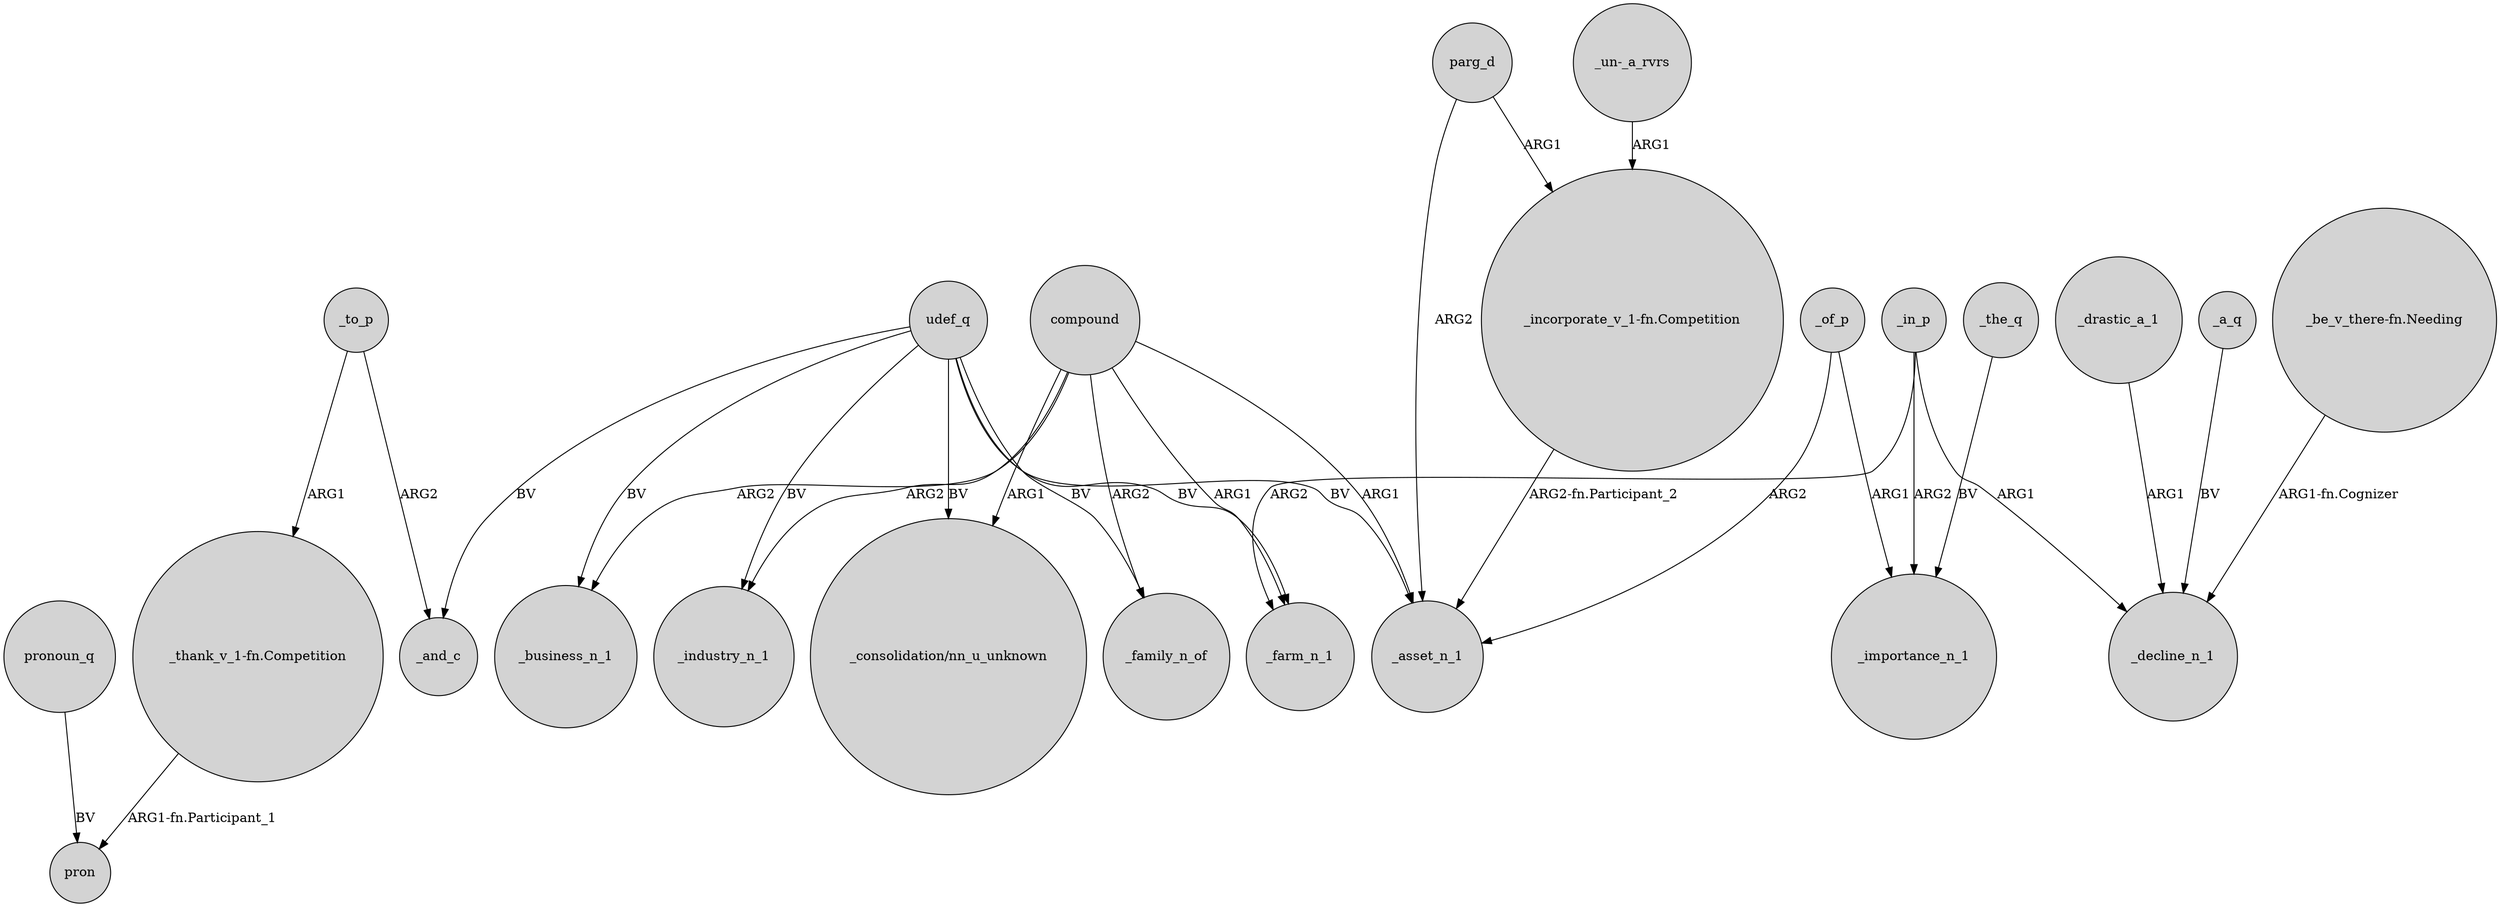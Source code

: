 digraph {
	node [shape=circle style=filled]
	"_thank_v_1-fn.Competition" -> pron [label="ARG1-fn.Participant_1"]
	_the_q -> _importance_n_1 [label=BV]
	parg_d -> _asset_n_1 [label=ARG2]
	compound -> "_consolidation/nn_u_unknown" [label=ARG1]
	"_incorporate_v_1-fn.Competition" -> _asset_n_1 [label="ARG2-fn.Participant_2"]
	compound -> _industry_n_1 [label=ARG2]
	compound -> _farm_n_1 [label=ARG1]
	udef_q -> _family_n_of [label=BV]
	"_be_v_there-fn.Needing" -> _decline_n_1 [label="ARG1-fn.Cognizer"]
	_drastic_a_1 -> _decline_n_1 [label=ARG1]
	udef_q -> _farm_n_1 [label=BV]
	_of_p -> _importance_n_1 [label=ARG1]
	udef_q -> _business_n_1 [label=BV]
	udef_q -> _asset_n_1 [label=BV]
	_a_q -> _decline_n_1 [label=BV]
	udef_q -> _and_c [label=BV]
	_in_p -> _decline_n_1 [label=ARG1]
	pronoun_q -> pron [label=BV]
	compound -> _family_n_of [label=ARG2]
	udef_q -> "_consolidation/nn_u_unknown" [label=BV]
	_to_p -> _and_c [label=ARG2]
	parg_d -> "_incorporate_v_1-fn.Competition" [label=ARG1]
	_in_p -> _farm_n_1 [label=ARG2]
	compound -> _asset_n_1 [label=ARG1]
	compound -> _business_n_1 [label=ARG2]
	_to_p -> "_thank_v_1-fn.Competition" [label=ARG1]
	_in_p -> _importance_n_1 [label=ARG2]
	udef_q -> _industry_n_1 [label=BV]
	_of_p -> _asset_n_1 [label=ARG2]
	"_un-_a_rvrs" -> "_incorporate_v_1-fn.Competition" [label=ARG1]
}
